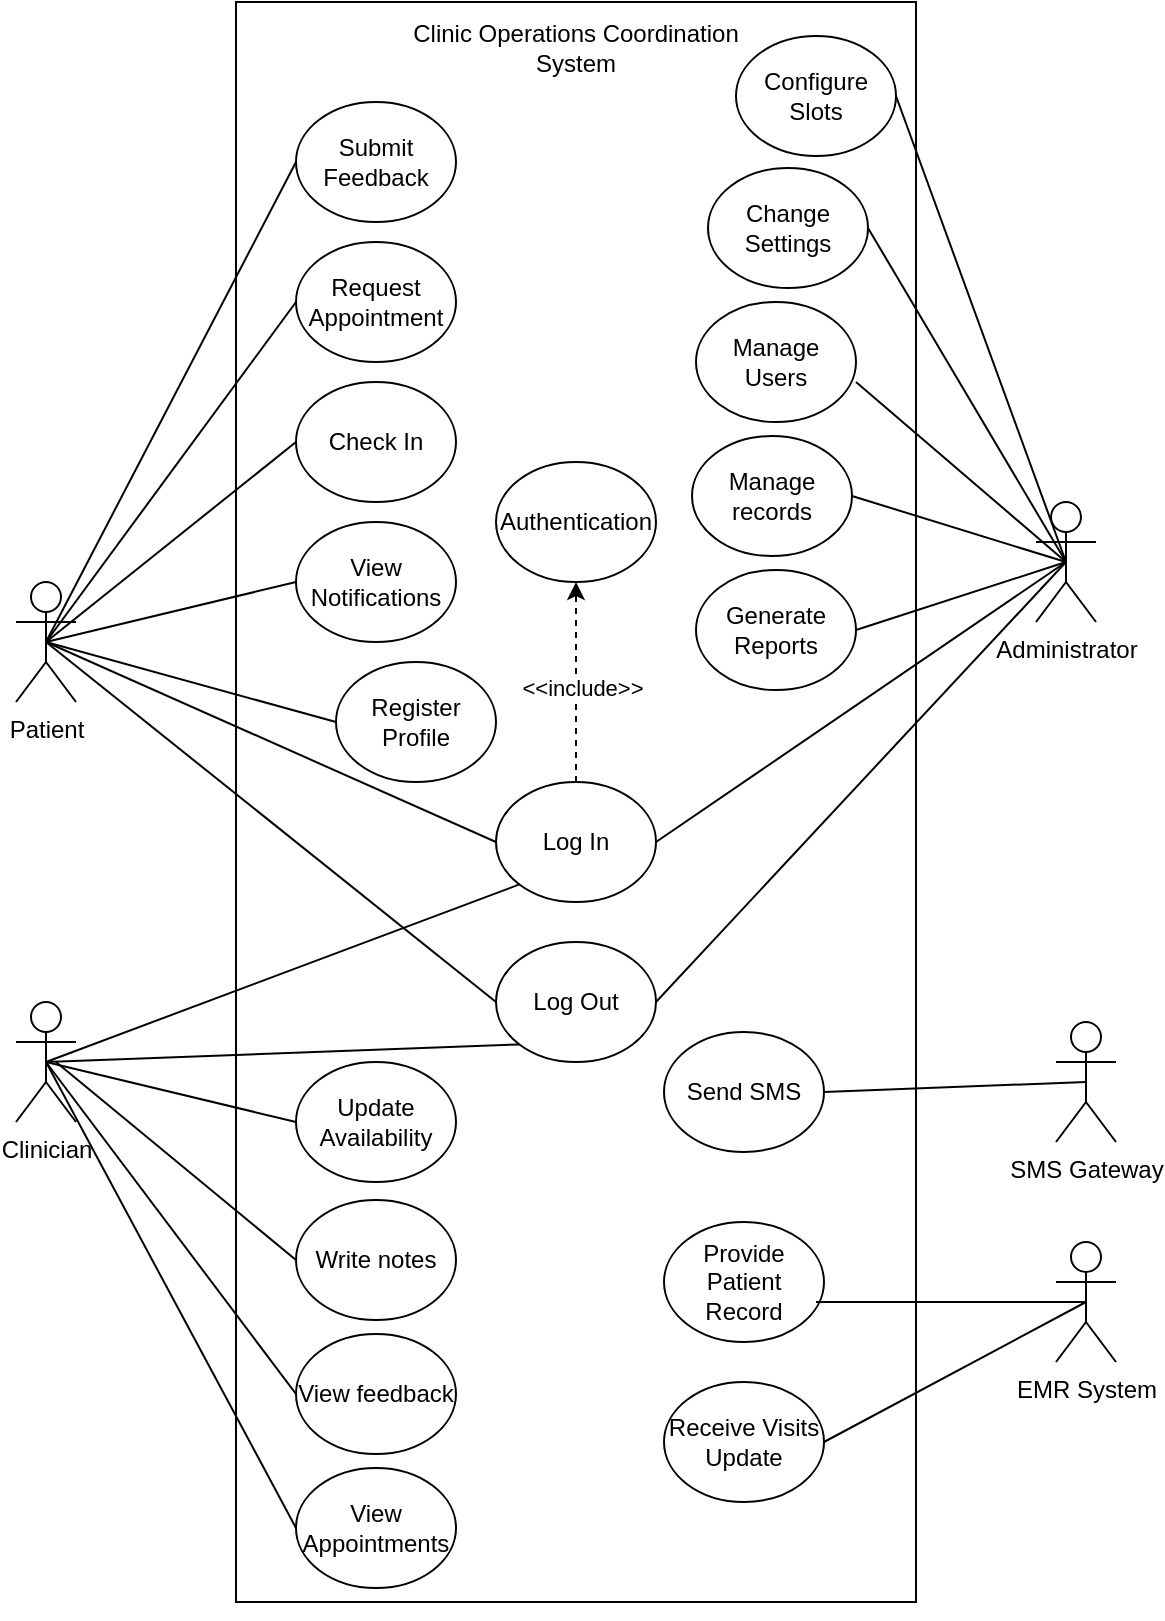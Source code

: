 <mxfile version="27.1.1">
  <diagram name="Page-1" id="5fqSXnPYlE_yefe6b33Q">
    <mxGraphModel dx="1426" dy="777" grid="1" gridSize="10" guides="1" tooltips="1" connect="1" arrows="1" fold="1" page="1" pageScale="1" pageWidth="827" pageHeight="1169" math="0" shadow="0">
      <root>
        <mxCell id="0" />
        <mxCell id="1" parent="0" />
        <mxCell id="NlqaMoGFWe_igbSuRG1a-1" value="Patient" style="shape=umlActor;verticalLabelPosition=bottom;verticalAlign=top;html=1;outlineConnect=0;" parent="1" vertex="1">
          <mxGeometry x="120" y="440" width="30" height="60" as="geometry" />
        </mxCell>
        <mxCell id="NlqaMoGFWe_igbSuRG1a-2" value="Clinician" style="shape=umlActor;verticalLabelPosition=bottom;verticalAlign=top;html=1;outlineConnect=0;" parent="1" vertex="1">
          <mxGeometry x="120" y="650" width="30" height="60" as="geometry" />
        </mxCell>
        <mxCell id="NlqaMoGFWe_igbSuRG1a-3" value="EMR System" style="shape=umlActor;verticalLabelPosition=bottom;verticalAlign=top;html=1;outlineConnect=0;" parent="1" vertex="1">
          <mxGeometry x="640" y="770" width="30" height="60" as="geometry" />
        </mxCell>
        <mxCell id="NlqaMoGFWe_igbSuRG1a-4" value="Administrator" style="shape=umlActor;verticalLabelPosition=bottom;verticalAlign=top;html=1;outlineConnect=0;" parent="1" vertex="1">
          <mxGeometry x="630" y="400" width="30" height="60" as="geometry" />
        </mxCell>
        <mxCell id="NlqaMoGFWe_igbSuRG1a-5" value="SMS Gateway" style="shape=umlActor;verticalLabelPosition=bottom;verticalAlign=top;html=1;outlineConnect=0;" parent="1" vertex="1">
          <mxGeometry x="640" y="660" width="30" height="60" as="geometry" />
        </mxCell>
        <mxCell id="NlqaMoGFWe_igbSuRG1a-7" value="" style="rounded=0;whiteSpace=wrap;html=1;" parent="1" vertex="1">
          <mxGeometry x="230" y="150" width="340" height="800" as="geometry" />
        </mxCell>
        <mxCell id="NlqaMoGFWe_igbSuRG1a-8" value="Register Profile" style="ellipse;whiteSpace=wrap;html=1;" parent="1" vertex="1">
          <mxGeometry x="280" y="480" width="80" height="60" as="geometry" />
        </mxCell>
        <mxCell id="NlqaMoGFWe_igbSuRG1a-30" value="" style="edgeStyle=orthogonalEdgeStyle;rounded=0;orthogonalLoop=1;jettySize=auto;html=1;dashed=1;" parent="1" source="NlqaMoGFWe_igbSuRG1a-9" target="NlqaMoGFWe_igbSuRG1a-27" edge="1">
          <mxGeometry relative="1" as="geometry" />
        </mxCell>
        <mxCell id="NlqaMoGFWe_igbSuRG1a-31" value="&amp;lt;&amp;lt;include&amp;gt;&amp;gt;" style="edgeLabel;html=1;align=center;verticalAlign=middle;resizable=0;points=[];" parent="NlqaMoGFWe_igbSuRG1a-30" vertex="1" connectable="0">
          <mxGeometry x="-0.05" y="-3" relative="1" as="geometry">
            <mxPoint as="offset" />
          </mxGeometry>
        </mxCell>
        <mxCell id="NlqaMoGFWe_igbSuRG1a-9" value="Log In" style="ellipse;whiteSpace=wrap;html=1;" parent="1" vertex="1">
          <mxGeometry x="360" y="540" width="80" height="60" as="geometry" />
        </mxCell>
        <mxCell id="NlqaMoGFWe_igbSuRG1a-10" value="Log Out" style="ellipse;whiteSpace=wrap;html=1;" parent="1" vertex="1">
          <mxGeometry x="360" y="620" width="80" height="60" as="geometry" />
        </mxCell>
        <mxCell id="NlqaMoGFWe_igbSuRG1a-11" value="Request Appointment" style="ellipse;whiteSpace=wrap;html=1;" parent="1" vertex="1">
          <mxGeometry x="260" y="270" width="80" height="60" as="geometry" />
        </mxCell>
        <mxCell id="NlqaMoGFWe_igbSuRG1a-12" value="Check In" style="ellipse;whiteSpace=wrap;html=1;" parent="1" vertex="1">
          <mxGeometry x="260" y="340" width="80" height="60" as="geometry" />
        </mxCell>
        <mxCell id="NlqaMoGFWe_igbSuRG1a-13" value="View Notifications" style="ellipse;whiteSpace=wrap;html=1;" parent="1" vertex="1">
          <mxGeometry x="260" y="410" width="80" height="60" as="geometry" />
        </mxCell>
        <mxCell id="NlqaMoGFWe_igbSuRG1a-14" value="Submit Feedback" style="ellipse;whiteSpace=wrap;html=1;" parent="1" vertex="1">
          <mxGeometry x="260" y="200" width="80" height="60" as="geometry" />
        </mxCell>
        <mxCell id="NlqaMoGFWe_igbSuRG1a-15" value="Update Availability" style="ellipse;whiteSpace=wrap;html=1;" parent="1" vertex="1">
          <mxGeometry x="260" y="680" width="80" height="60" as="geometry" />
        </mxCell>
        <mxCell id="NlqaMoGFWe_igbSuRG1a-16" value="View feedback" style="ellipse;whiteSpace=wrap;html=1;" parent="1" vertex="1">
          <mxGeometry x="260" y="816" width="80" height="60" as="geometry" />
        </mxCell>
        <mxCell id="NlqaMoGFWe_igbSuRG1a-17" value="Configure Slots" style="ellipse;whiteSpace=wrap;html=1;" parent="1" vertex="1">
          <mxGeometry x="480" y="167" width="80" height="60" as="geometry" />
        </mxCell>
        <mxCell id="NlqaMoGFWe_igbSuRG1a-18" value="Manage Users" style="ellipse;whiteSpace=wrap;html=1;" parent="1" vertex="1">
          <mxGeometry x="460" y="300" width="80" height="60" as="geometry" />
        </mxCell>
        <mxCell id="NlqaMoGFWe_igbSuRG1a-19" value="Generate Reports" style="ellipse;whiteSpace=wrap;html=1;" parent="1" vertex="1">
          <mxGeometry x="460" y="434" width="80" height="60" as="geometry" />
        </mxCell>
        <mxCell id="NlqaMoGFWe_igbSuRG1a-20" value="Send SMS" style="ellipse;whiteSpace=wrap;html=1;" parent="1" vertex="1">
          <mxGeometry x="444" y="665" width="80" height="60" as="geometry" />
        </mxCell>
        <mxCell id="NlqaMoGFWe_igbSuRG1a-21" value="Provide Patient Record" style="ellipse;whiteSpace=wrap;html=1;" parent="1" vertex="1">
          <mxGeometry x="444" y="760" width="80" height="60" as="geometry" />
        </mxCell>
        <mxCell id="NlqaMoGFWe_igbSuRG1a-22" value="Receive Visits Update" style="ellipse;whiteSpace=wrap;html=1;" parent="1" vertex="1">
          <mxGeometry x="444" y="840" width="80" height="60" as="geometry" />
        </mxCell>
        <mxCell id="NlqaMoGFWe_igbSuRG1a-24" value="Clinic Operations Coordination System" style="text;strokeColor=none;align=center;fillColor=none;html=1;verticalAlign=middle;whiteSpace=wrap;rounded=0;" parent="1" vertex="1">
          <mxGeometry x="315" y="158" width="170" height="30" as="geometry" />
        </mxCell>
        <mxCell id="NlqaMoGFWe_igbSuRG1a-27" value="Authentication" style="ellipse;whiteSpace=wrap;html=1;" parent="1" vertex="1">
          <mxGeometry x="360" y="380" width="80" height="60" as="geometry" />
        </mxCell>
        <mxCell id="NlqaMoGFWe_igbSuRG1a-34" value="" style="endArrow=none;html=1;rounded=0;exitX=0.5;exitY=0.5;exitDx=0;exitDy=0;exitPerimeter=0;entryX=0;entryY=0.5;entryDx=0;entryDy=0;" parent="1" source="NlqaMoGFWe_igbSuRG1a-1" target="NlqaMoGFWe_igbSuRG1a-14" edge="1">
          <mxGeometry width="50" height="50" relative="1" as="geometry">
            <mxPoint x="140" y="430" as="sourcePoint" />
            <mxPoint x="190" y="380" as="targetPoint" />
          </mxGeometry>
        </mxCell>
        <mxCell id="NlqaMoGFWe_igbSuRG1a-35" value="" style="endArrow=none;html=1;rounded=0;exitX=0.5;exitY=0.5;exitDx=0;exitDy=0;exitPerimeter=0;entryX=0;entryY=0.5;entryDx=0;entryDy=0;" parent="1" source="NlqaMoGFWe_igbSuRG1a-1" target="NlqaMoGFWe_igbSuRG1a-11" edge="1">
          <mxGeometry width="50" height="50" relative="1" as="geometry">
            <mxPoint x="170" y="440" as="sourcePoint" />
            <mxPoint x="220" y="390" as="targetPoint" />
          </mxGeometry>
        </mxCell>
        <mxCell id="NlqaMoGFWe_igbSuRG1a-36" value="" style="endArrow=none;html=1;rounded=0;exitX=0.5;exitY=0.5;exitDx=0;exitDy=0;exitPerimeter=0;entryX=0;entryY=0.5;entryDx=0;entryDy=0;" parent="1" source="NlqaMoGFWe_igbSuRG1a-1" target="NlqaMoGFWe_igbSuRG1a-12" edge="1">
          <mxGeometry width="50" height="50" relative="1" as="geometry">
            <mxPoint x="180" y="425" as="sourcePoint" />
            <mxPoint x="230" y="375" as="targetPoint" />
          </mxGeometry>
        </mxCell>
        <mxCell id="NlqaMoGFWe_igbSuRG1a-37" value="" style="endArrow=none;html=1;rounded=0;exitX=0.5;exitY=0.5;exitDx=0;exitDy=0;exitPerimeter=0;entryX=0;entryY=0.5;entryDx=0;entryDy=0;" parent="1" source="NlqaMoGFWe_igbSuRG1a-1" target="NlqaMoGFWe_igbSuRG1a-13" edge="1">
          <mxGeometry width="50" height="50" relative="1" as="geometry">
            <mxPoint x="190" y="450" as="sourcePoint" />
            <mxPoint x="240" y="400" as="targetPoint" />
          </mxGeometry>
        </mxCell>
        <mxCell id="NlqaMoGFWe_igbSuRG1a-38" value="" style="endArrow=none;html=1;rounded=0;exitX=0.5;exitY=0.5;exitDx=0;exitDy=0;exitPerimeter=0;entryX=0;entryY=0.5;entryDx=0;entryDy=0;" parent="1" source="NlqaMoGFWe_igbSuRG1a-1" target="NlqaMoGFWe_igbSuRG1a-9" edge="1">
          <mxGeometry width="50" height="50" relative="1" as="geometry">
            <mxPoint x="240" y="535" as="sourcePoint" />
            <mxPoint x="290" y="485" as="targetPoint" />
          </mxGeometry>
        </mxCell>
        <mxCell id="NlqaMoGFWe_igbSuRG1a-39" value="" style="endArrow=none;html=1;rounded=0;exitX=0.5;exitY=0.5;exitDx=0;exitDy=0;exitPerimeter=0;entryX=0;entryY=0.5;entryDx=0;entryDy=0;" parent="1" source="NlqaMoGFWe_igbSuRG1a-1" target="NlqaMoGFWe_igbSuRG1a-10" edge="1">
          <mxGeometry width="50" height="50" relative="1" as="geometry">
            <mxPoint x="240" y="560" as="sourcePoint" />
            <mxPoint x="290" y="510" as="targetPoint" />
          </mxGeometry>
        </mxCell>
        <mxCell id="NlqaMoGFWe_igbSuRG1a-40" value="" style="endArrow=none;html=1;rounded=0;entryX=0.5;entryY=0.5;entryDx=0;entryDy=0;entryPerimeter=0;exitX=1;exitY=0.5;exitDx=0;exitDy=0;" parent="1" source="NlqaMoGFWe_igbSuRG1a-17" target="NlqaMoGFWe_igbSuRG1a-4" edge="1">
          <mxGeometry width="50" height="50" relative="1" as="geometry">
            <mxPoint x="560" y="480" as="sourcePoint" />
            <mxPoint x="610" y="430" as="targetPoint" />
          </mxGeometry>
        </mxCell>
        <mxCell id="NlqaMoGFWe_igbSuRG1a-41" value="" style="endArrow=none;html=1;rounded=0;entryX=0.5;entryY=0.5;entryDx=0;entryDy=0;entryPerimeter=0;exitX=1;exitY=0.667;exitDx=0;exitDy=0;exitPerimeter=0;" parent="1" source="NlqaMoGFWe_igbSuRG1a-18" target="NlqaMoGFWe_igbSuRG1a-4" edge="1">
          <mxGeometry width="50" height="50" relative="1" as="geometry">
            <mxPoint x="550" y="490" as="sourcePoint" />
            <mxPoint x="600" y="440" as="targetPoint" />
          </mxGeometry>
        </mxCell>
        <mxCell id="NlqaMoGFWe_igbSuRG1a-42" value="" style="endArrow=none;html=1;rounded=0;entryX=0.5;entryY=0.5;entryDx=0;entryDy=0;entryPerimeter=0;exitX=1;exitY=0.5;exitDx=0;exitDy=0;" parent="1" source="NlqaMoGFWe_igbSuRG1a-19" target="NlqaMoGFWe_igbSuRG1a-4" edge="1">
          <mxGeometry width="50" height="50" relative="1" as="geometry">
            <mxPoint x="540" y="490" as="sourcePoint" />
            <mxPoint x="590" y="440" as="targetPoint" />
          </mxGeometry>
        </mxCell>
        <mxCell id="NlqaMoGFWe_igbSuRG1a-43" value="" style="endArrow=none;html=1;rounded=0;entryX=0.5;entryY=0.5;entryDx=0;entryDy=0;entryPerimeter=0;exitX=1;exitY=0.5;exitDx=0;exitDy=0;" parent="1" source="NlqaMoGFWe_igbSuRG1a-9" target="NlqaMoGFWe_igbSuRG1a-4" edge="1">
          <mxGeometry width="50" height="50" relative="1" as="geometry">
            <mxPoint x="550" y="520" as="sourcePoint" />
            <mxPoint x="600" y="470" as="targetPoint" />
          </mxGeometry>
        </mxCell>
        <mxCell id="NlqaMoGFWe_igbSuRG1a-44" value="" style="endArrow=none;html=1;rounded=0;entryX=0.5;entryY=0.5;entryDx=0;entryDy=0;entryPerimeter=0;exitX=1;exitY=0.5;exitDx=0;exitDy=0;" parent="1" source="NlqaMoGFWe_igbSuRG1a-10" target="NlqaMoGFWe_igbSuRG1a-4" edge="1">
          <mxGeometry width="50" height="50" relative="1" as="geometry">
            <mxPoint x="500" y="535" as="sourcePoint" />
            <mxPoint x="550" y="485" as="targetPoint" />
          </mxGeometry>
        </mxCell>
        <mxCell id="NlqaMoGFWe_igbSuRG1a-45" value="" style="endArrow=none;html=1;rounded=0;exitX=0.5;exitY=0.5;exitDx=0;exitDy=0;exitPerimeter=0;entryX=0;entryY=1;entryDx=0;entryDy=0;" parent="1" source="NlqaMoGFWe_igbSuRG1a-2" target="NlqaMoGFWe_igbSuRG1a-9" edge="1">
          <mxGeometry width="50" height="50" relative="1" as="geometry">
            <mxPoint x="260" y="625" as="sourcePoint" />
            <mxPoint x="310" y="575" as="targetPoint" />
          </mxGeometry>
        </mxCell>
        <mxCell id="NlqaMoGFWe_igbSuRG1a-46" value="" style="endArrow=none;html=1;rounded=0;entryX=0;entryY=1;entryDx=0;entryDy=0;exitX=0.5;exitY=0.5;exitDx=0;exitDy=0;exitPerimeter=0;" parent="1" source="NlqaMoGFWe_igbSuRG1a-2" target="NlqaMoGFWe_igbSuRG1a-10" edge="1">
          <mxGeometry width="50" height="50" relative="1" as="geometry">
            <mxPoint x="180" y="665" as="sourcePoint" />
            <mxPoint x="230" y="615" as="targetPoint" />
          </mxGeometry>
        </mxCell>
        <mxCell id="NlqaMoGFWe_igbSuRG1a-47" value="" style="endArrow=none;html=1;rounded=0;exitX=0.5;exitY=0.5;exitDx=0;exitDy=0;exitPerimeter=0;entryX=0;entryY=0.5;entryDx=0;entryDy=0;" parent="1" source="NlqaMoGFWe_igbSuRG1a-1" target="NlqaMoGFWe_igbSuRG1a-8" edge="1">
          <mxGeometry width="50" height="50" relative="1" as="geometry">
            <mxPoint x="230" y="520" as="sourcePoint" />
            <mxPoint x="280" y="470" as="targetPoint" />
          </mxGeometry>
        </mxCell>
        <mxCell id="NlqaMoGFWe_igbSuRG1a-48" value="" style="endArrow=none;html=1;rounded=0;exitX=0.5;exitY=0.5;exitDx=0;exitDy=0;exitPerimeter=0;entryX=0;entryY=0.5;entryDx=0;entryDy=0;" parent="1" source="NlqaMoGFWe_igbSuRG1a-2" target="NlqaMoGFWe_igbSuRG1a-15" edge="1">
          <mxGeometry width="50" height="50" relative="1" as="geometry">
            <mxPoint x="420" y="810" as="sourcePoint" />
            <mxPoint x="470" y="760" as="targetPoint" />
          </mxGeometry>
        </mxCell>
        <mxCell id="NlqaMoGFWe_igbSuRG1a-49" value="" style="endArrow=none;html=1;rounded=0;exitX=0.5;exitY=0.5;exitDx=0;exitDy=0;exitPerimeter=0;entryX=0;entryY=0.5;entryDx=0;entryDy=0;" parent="1" source="NlqaMoGFWe_igbSuRG1a-2" target="NlqaMoGFWe_igbSuRG1a-16" edge="1">
          <mxGeometry width="50" height="50" relative="1" as="geometry">
            <mxPoint x="315" y="800" as="sourcePoint" />
            <mxPoint x="365" y="750" as="targetPoint" />
          </mxGeometry>
        </mxCell>
        <mxCell id="NlqaMoGFWe_igbSuRG1a-50" value="" style="endArrow=none;html=1;rounded=0;entryX=0.5;entryY=0.5;entryDx=0;entryDy=0;entryPerimeter=0;exitX=1;exitY=0.5;exitDx=0;exitDy=0;" parent="1" source="NlqaMoGFWe_igbSuRG1a-20" target="NlqaMoGFWe_igbSuRG1a-5" edge="1">
          <mxGeometry width="50" height="50" relative="1" as="geometry">
            <mxPoint x="540" y="715" as="sourcePoint" />
            <mxPoint x="590" y="665" as="targetPoint" />
          </mxGeometry>
        </mxCell>
        <mxCell id="NlqaMoGFWe_igbSuRG1a-51" value="" style="endArrow=none;html=1;rounded=0;entryX=0.5;entryY=0.5;entryDx=0;entryDy=0;entryPerimeter=0;exitX=0.95;exitY=0.667;exitDx=0;exitDy=0;exitPerimeter=0;" parent="1" source="NlqaMoGFWe_igbSuRG1a-21" target="NlqaMoGFWe_igbSuRG1a-3" edge="1">
          <mxGeometry width="50" height="50" relative="1" as="geometry">
            <mxPoint x="540" y="840" as="sourcePoint" />
            <mxPoint x="590" y="790" as="targetPoint" />
          </mxGeometry>
        </mxCell>
        <mxCell id="NlqaMoGFWe_igbSuRG1a-52" value="" style="endArrow=none;html=1;rounded=0;entryX=0.5;entryY=0.5;entryDx=0;entryDy=0;entryPerimeter=0;exitX=1;exitY=0.5;exitDx=0;exitDy=0;" parent="1" source="NlqaMoGFWe_igbSuRG1a-22" target="NlqaMoGFWe_igbSuRG1a-3" edge="1">
          <mxGeometry width="50" height="50" relative="1" as="geometry">
            <mxPoint x="550" y="870" as="sourcePoint" />
            <mxPoint x="600" y="820" as="targetPoint" />
          </mxGeometry>
        </mxCell>
        <mxCell id="NlqaMoGFWe_igbSuRG1a-53" style="edgeStyle=orthogonalEdgeStyle;rounded=0;orthogonalLoop=1;jettySize=auto;html=1;exitX=0.5;exitY=1;exitDx=0;exitDy=0;" parent="1" source="NlqaMoGFWe_igbSuRG1a-7" target="NlqaMoGFWe_igbSuRG1a-7" edge="1">
          <mxGeometry relative="1" as="geometry" />
        </mxCell>
        <mxCell id="M8bL-lGc3PYc45UvdtUu-1" value="View Appointments" style="ellipse;whiteSpace=wrap;html=1;" vertex="1" parent="1">
          <mxGeometry x="260" y="883" width="80" height="60" as="geometry" />
        </mxCell>
        <mxCell id="M8bL-lGc3PYc45UvdtUu-2" value="" style="endArrow=none;html=1;rounded=0;exitX=0.5;exitY=0.5;exitDx=0;exitDy=0;exitPerimeter=0;entryX=0;entryY=0.5;entryDx=0;entryDy=0;" edge="1" parent="1" source="NlqaMoGFWe_igbSuRG1a-2" target="M8bL-lGc3PYc45UvdtUu-1">
          <mxGeometry width="50" height="50" relative="1" as="geometry">
            <mxPoint x="420" y="770" as="sourcePoint" />
            <mxPoint x="470" y="720" as="targetPoint" />
          </mxGeometry>
        </mxCell>
        <mxCell id="M8bL-lGc3PYc45UvdtUu-3" value="Write notes" style="ellipse;whiteSpace=wrap;html=1;" vertex="1" parent="1">
          <mxGeometry x="260" y="749" width="80" height="60" as="geometry" />
        </mxCell>
        <mxCell id="M8bL-lGc3PYc45UvdtUu-4" value="" style="endArrow=none;html=1;rounded=0;entryX=0;entryY=0.5;entryDx=0;entryDy=0;" edge="1" parent="1" target="M8bL-lGc3PYc45UvdtUu-3">
          <mxGeometry width="50" height="50" relative="1" as="geometry">
            <mxPoint x="140" y="680" as="sourcePoint" />
            <mxPoint x="470" y="720" as="targetPoint" />
          </mxGeometry>
        </mxCell>
        <mxCell id="M8bL-lGc3PYc45UvdtUu-5" value="Manage records" style="ellipse;whiteSpace=wrap;html=1;" vertex="1" parent="1">
          <mxGeometry x="458" y="367" width="80" height="60" as="geometry" />
        </mxCell>
        <mxCell id="M8bL-lGc3PYc45UvdtUu-6" value="Change Settings" style="ellipse;whiteSpace=wrap;html=1;" vertex="1" parent="1">
          <mxGeometry x="466" y="233" width="80" height="60" as="geometry" />
        </mxCell>
        <mxCell id="M8bL-lGc3PYc45UvdtUu-7" value="" style="endArrow=none;html=1;rounded=0;entryX=0.5;entryY=0.5;entryDx=0;entryDy=0;entryPerimeter=0;exitX=1;exitY=0.5;exitDx=0;exitDy=0;" edge="1" parent="1" source="M8bL-lGc3PYc45UvdtUu-6" target="NlqaMoGFWe_igbSuRG1a-4">
          <mxGeometry width="50" height="50" relative="1" as="geometry">
            <mxPoint x="420" y="570" as="sourcePoint" />
            <mxPoint x="470" y="520" as="targetPoint" />
          </mxGeometry>
        </mxCell>
        <mxCell id="M8bL-lGc3PYc45UvdtUu-8" value="" style="endArrow=none;html=1;rounded=0;entryX=0.5;entryY=0.5;entryDx=0;entryDy=0;entryPerimeter=0;exitX=1;exitY=0.5;exitDx=0;exitDy=0;" edge="1" parent="1" source="M8bL-lGc3PYc45UvdtUu-5" target="NlqaMoGFWe_igbSuRG1a-4">
          <mxGeometry width="50" height="50" relative="1" as="geometry">
            <mxPoint x="420" y="570" as="sourcePoint" />
            <mxPoint x="470" y="520" as="targetPoint" />
          </mxGeometry>
        </mxCell>
      </root>
    </mxGraphModel>
  </diagram>
</mxfile>
